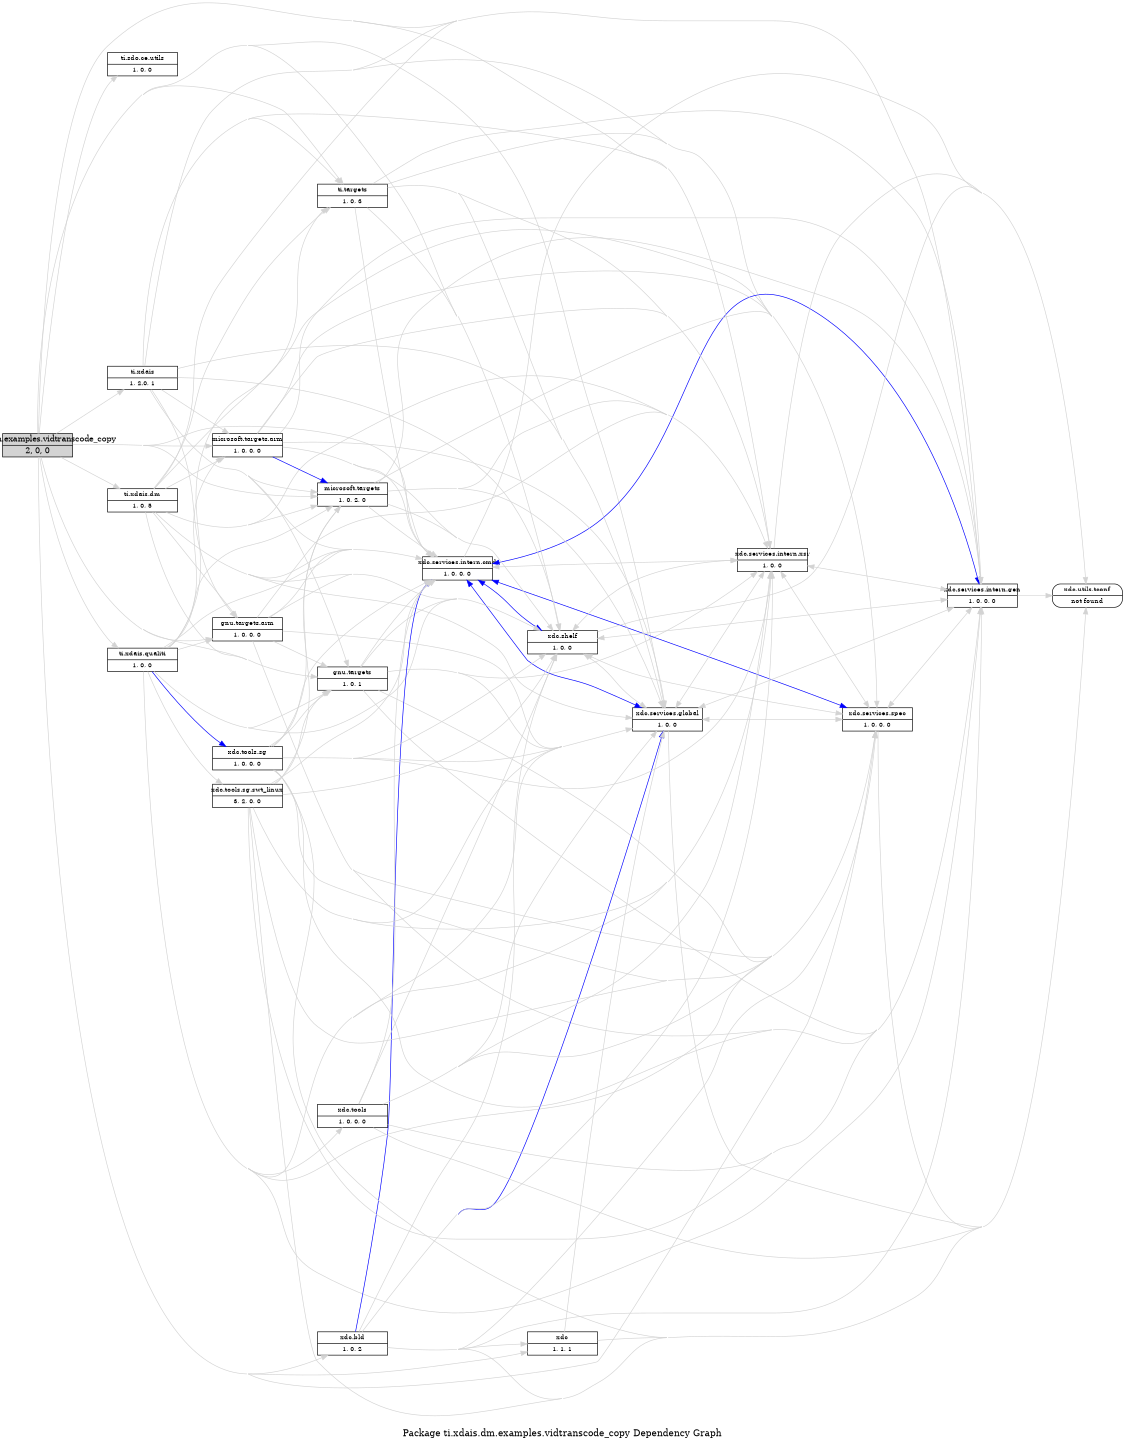 digraph dependencies {
    label="\nPackage ti.xdais.dm.examples.vidtranscode_copy Dependency Graph";
    size="7.5,10";
    rankdir=LR;
    ranksep=".75";
    concentrate="true";
    node [fixedsize=true, width=1.5, style=filled, color=black];
    node [font=Helvetica, fontsize=12, fillcolor=lightgrey];
    ti_xdais_dm_examples_vidtranscode_copy [shape=record,label="ti.xdais.dm.examples.vidtranscode_copy|2, 0, 0", URL="package.rel.xml"];
    node [fontsize=10, fillcolor=white];

    edge [style=solid, color=blue]

    edge [style=solid, color=lightgrey]
    gnu_targets [shape=record,label="gnu.targets|1, 0, 1", URL="../../../../../../../../../../../../rtree/install/trees/products/xdcprod/xdcprod-l18/product/Linux/xdctools_3_16_00_18/packages/gnu/targets/package/package.rel.svg"];
    ti_xdais_dm_examples_vidtranscode_copy -> gnu_targets;
    ti_xdais_dm [shape=record,label="ti.xdais.dm|1, 0, 5", URL="../../../../../../../../../../../../wtree/library/trees/dais/dais-t03/exports/xdais_6_26_01_03/packages/ti/xdais/dm/package/package.rel.svg"];
    ti_xdais_dm_examples_vidtranscode_copy -> ti_xdais_dm;
    ti_sdo_ce_utils [shape=record,label="ti.sdo.ce.utils|1, 0, 0", URL="../../../../../../../src/ti/sdo/ce/utils/package/package.rel.svg"];
    ti_xdais_dm_examples_vidtranscode_copy -> ti_sdo_ce_utils;
    xdc_services_intern_cmd [shape=record,label="xdc.services.intern.cmd|1, 0, 0, 0", URL="../../../../../../../../../../../../rtree/install/trees/products/xdcprod/xdcprod-l18/product/Linux/xdctools_3_16_00_18/packages/xdc/services/intern/cmd/package/package.rel.svg"];
    ti_xdais_dm_examples_vidtranscode_copy -> xdc_services_intern_cmd;
    ti_targets [shape=record,label="ti.targets|1, 0, 3", URL="../../../../../../../../../../../../rtree/install/trees/products/xdcprod/xdcprod-l18/product/Linux/xdctools_3_16_00_18/packages/ti/targets/package/package.rel.svg"];
    ti_xdais_dm_examples_vidtranscode_copy -> ti_targets;
    ti_xdais [shape=record,label="ti.xdais|1, 2.0, 1", URL="../../../../../../../../../../../../wtree/library/trees/dais/dais-t03/exports/xdais_6_26_01_03/packages/ti/xdais/package/package.rel.svg"];
    ti_xdais_dm_examples_vidtranscode_copy -> ti_xdais;
    xdc_shelf [shape=record,label="xdc.shelf|1, 0, 0", URL="../../../../../../../../../../../../rtree/install/trees/products/xdcprod/xdcprod-l18/product/Linux/xdctools_3_16_00_18/packages/xdc/shelf/package/package.rel.svg"];
    ti_xdais_dm_examples_vidtranscode_copy -> xdc_shelf;
    ti_xdais_qualiti [shape=record,label="ti.xdais.qualiti|1, 0, 0", URL="../../../../../../../../../../../../wtree/library/trees/dais/dais-t03/exports/xdais_6_26_01_03/packages/ti/xdais/qualiti/package/package.rel.svg"];
    ti_xdais_dm_examples_vidtranscode_copy -> ti_xdais_qualiti;
    xdc_services_global [shape=record,label="xdc.services.global|1, 0, 0", URL="../../../../../../../../../../../../rtree/install/trees/products/xdcprod/xdcprod-l18/product/Linux/xdctools_3_16_00_18/packages/xdc/services/global/package/package.rel.svg"];
    ti_xdais_dm_examples_vidtranscode_copy -> xdc_services_global;
    gnu_targets_arm [shape=record,label="gnu.targets.arm|1, 0, 0, 0", URL="../../../../../../../../../../../../rtree/install/trees/products/xdcprod/xdcprod-l18/product/Linux/xdctools_3_16_00_18/packages/gnu/targets/arm/package/package.rel.svg"];
    ti_xdais_dm_examples_vidtranscode_copy -> gnu_targets_arm;
    xdc_services_intern_gen [shape=record,label="xdc.services.intern.gen|1, 0, 0, 0", URL="../../../../../../../../../../../../rtree/install/trees/products/xdcprod/xdcprod-l18/product/Linux/xdctools_3_16_00_18/packages/xdc/services/intern/gen/package/package.rel.svg"];
    ti_xdais_dm_examples_vidtranscode_copy -> xdc_services_intern_gen;
    xdc_services_spec [shape=record,label="xdc.services.spec|1, 0, 0, 0", URL="../../../../../../../../../../../../rtree/install/trees/products/xdcprod/xdcprod-l18/product/Linux/xdctools_3_16_00_18/packages/xdc/services/spec/package/package.rel.svg"];
    ti_xdais_dm_examples_vidtranscode_copy -> xdc_services_spec;
    microsoft_targets [shape=record,label="microsoft.targets|1, 0, 2, 0", URL="../../../../../../../../../../../../rtree/install/trees/products/xdcprod/xdcprod-l18/product/Linux/xdctools_3_16_00_18/packages/microsoft/targets/package/package.rel.svg"];
    ti_xdais_dm_examples_vidtranscode_copy -> microsoft_targets;
    xdc_bld [shape=record,label="xdc.bld|1, 0, 2", URL="../../../../../../../../../../../../rtree/install/trees/products/xdcprod/xdcprod-l18/product/Linux/xdctools_3_16_00_18/packages/xdc/bld/package/package.rel.svg"];
    ti_xdais_dm_examples_vidtranscode_copy -> xdc_bld;
    xdc_services_intern_xsr [shape=record,label="xdc.services.intern.xsr|1, 0, 0", URL="../../../../../../../../../../../../rtree/install/trees/products/xdcprod/xdcprod-l18/product/Linux/xdctools_3_16_00_18/packages/xdc/services/intern/xsr/package/package.rel.svg"];
    ti_xdais_dm_examples_vidtranscode_copy -> xdc_services_intern_xsr;
    xdc [shape=record,label="xdc|1, 1, 1", URL="../../../../../../../../../../../../rtree/install/trees/products/xdcprod/xdcprod-l18/product/Linux/xdctools_3_16_00_18/packages/xdc/package/package.rel.svg"];
    ti_xdais_dm_examples_vidtranscode_copy -> xdc;
    microsoft_targets_arm [shape=record,label="microsoft.targets.arm|1, 0, 0, 0", URL="../../../../../../../../../../../../rtree/install/trees/products/xdcprod/xdcprod-l18/product/Linux/xdctools_3_16_00_18/packages/microsoft/targets/arm/package/package.rel.svg"];
    ti_xdais_dm_examples_vidtranscode_copy -> microsoft_targets_arm;

    edge [style=solid, color=blue]
    microsoft_targets_arm -> microsoft_targets;

    edge [style=solid, color=lightgrey]
    microsoft_targets_arm -> xdc_services_spec;
    microsoft_targets_arm -> xdc_services_global;
    microsoft_targets_arm -> microsoft_targets;
    microsoft_targets_arm -> xdc_services_intern_cmd;
    microsoft_targets_arm -> xdc_services_intern_xsr;
    microsoft_targets_arm -> xdc_shelf;
    microsoft_targets_arm -> xdc_services_intern_gen;

    edge [style=solid, color=blue]

    edge [style=solid, color=lightgrey]
    xdc_utils_tconf [shape=record,label="xdc.utils.tconf|not found"style=rounded, ];
    xdc -> xdc_utils_tconf;
    xdc -> xdc_services_global;

    edge [style=solid, color=blue]

    edge [style=solid, color=lightgrey]

    edge [style=solid, color=blue]
    xdc_services_intern_xsr -> xdc_services_global;

    edge [style=solid, color=lightgrey]
    xdc_services_intern_xsr -> xdc_utils_tconf;
    xdc_services_intern_xsr -> xdc_services_intern_cmd;
    xdc_services_intern_xsr -> xdc_services_spec;
    xdc_services_intern_xsr -> xdc_services_global;
    xdc_services_intern_xsr -> xdc_services_intern_gen;
    xdc_services_intern_xsr -> xdc_shelf;

    edge [style=solid, color=blue]
    xdc_bld -> xdc_services_global;
    xdc_bld -> xdc_services_intern_cmd;

    edge [style=solid, color=lightgrey]
    xdc_bld -> xdc_utils_tconf;
    xdc_bld -> xdc_services_intern_cmd;
    xdc_bld -> xdc_services_intern_xsr;
    xdc_bld -> xdc_services_spec;
    xdc_bld -> xdc_services_global;
    xdc_bld -> xdc_services_intern_gen;
    xdc_bld -> xdc;
    xdc_bld -> xdc_shelf;

    edge [style=solid, color=blue]

    edge [style=solid, color=lightgrey]
    microsoft_targets -> xdc_services_spec;
    microsoft_targets -> xdc_services_global;
    microsoft_targets -> xdc_services_intern_cmd;
    microsoft_targets -> xdc_services_intern_xsr;
    microsoft_targets -> xdc_shelf;
    microsoft_targets -> xdc_services_intern_gen;

    edge [style=solid, color=blue]
    xdc_services_spec -> xdc_shelf;

    edge [style=solid, color=lightgrey]
    xdc_services_spec -> xdc_utils_tconf;
    xdc_services_spec -> xdc_services_intern_cmd;
    xdc_services_spec -> xdc_services_intern_xsr;
    xdc_services_spec -> xdc_services_global;
    xdc_services_spec -> xdc_services_intern_gen;
    xdc_services_spec -> xdc_shelf;

    edge [style=solid, color=blue]
    xdc_services_intern_gen -> xdc_shelf;
    xdc_services_intern_gen -> xdc_services_spec;
    xdc_services_intern_gen -> xdc_services_global;
    xdc_services_intern_gen -> xdc_services_intern_xsr;

    edge [style=solid, color=lightgrey]
    xdc_services_intern_gen -> xdc_utils_tconf;
    xdc_services_intern_gen -> xdc_services_intern_cmd;
    xdc_services_intern_gen -> xdc_services_intern_xsr;
    xdc_services_intern_gen -> xdc_services_spec;
    xdc_services_intern_gen -> xdc_services_global;
    xdc_services_intern_gen -> xdc_shelf;

    edge [style=solid, color=blue]

    edge [style=solid, color=lightgrey]
    gnu_targets_arm -> xdc_services_spec;
    gnu_targets_arm -> xdc_services_global;
    gnu_targets_arm -> xdc_services_intern_cmd;
    gnu_targets_arm -> xdc_services_intern_xsr;
    gnu_targets_arm -> xdc_shelf;
    gnu_targets_arm -> xdc_services_intern_gen;
    gnu_targets_arm -> gnu_targets;

    edge [style=solid, color=blue]

    edge [style=solid, color=lightgrey]
    xdc_services_global -> xdc_utils_tconf;
    xdc_services_global -> xdc_services_intern_cmd;
    xdc_services_global -> xdc_services_intern_xsr;
    xdc_services_global -> xdc_services_spec;
    xdc_services_global -> xdc_services_intern_gen;
    xdc_services_global -> xdc_shelf;

    edge [style=solid, color=blue]
    xdc_tools_sg [shape=record,label="xdc.tools.sg|1, 0, 0, 0", URL="../../../../../../../../../../../../rtree/install/trees/products/xdcprod/xdcprod-l18/product/Linux/xdctools_3_16_00_18/packages/xdc/tools/sg/package/package.rel.svg"];
    ti_xdais_qualiti -> xdc_tools_sg;

    edge [style=solid, color=lightgrey]
    ti_xdais_qualiti -> xdc_services_spec;
    ti_xdais_qualiti -> microsoft_targets;
    ti_xdais_qualiti -> microsoft_targets_arm;
    ti_xdais_qualiti -> gnu_targets;
    ti_xdais_qualiti -> xdc_services_global;
    ti_xdais_qualiti -> gnu_targets_arm;
    ti_xdais_qualiti -> xdc_shelf;
    xdc_tools_sg_swt_linux [shape=record,label="xdc.tools.sg.swt_linux|3, 2, 0, 0", URL="../../../../../../../../../../../../rtree/install/trees/products/xdcprod/xdcprod-l18/product/Linux/xdctools_3_16_00_18/packages/xdc/tools/sg/swt_linux/package/package.rel.svg"];
    ti_xdais_qualiti -> xdc_tools_sg_swt_linux;
    ti_xdais_qualiti -> ti_targets;
    ti_xdais_qualiti -> xdc_services_intern_cmd;
    ti_xdais_qualiti -> xdc_services_intern_xsr;
    ti_xdais_qualiti -> xdc_tools_sg;
    xdc_tools [shape=record,label="xdc.tools|1, 0, 0, 0", URL="../../../../../../../../../../../../rtree/install/trees/products/xdcprod/xdcprod-l18/product/Linux/xdctools_3_16_00_18/packages/xdc/tools/package/package.rel.svg"];
    ti_xdais_qualiti -> xdc_tools;
    ti_xdais_qualiti -> xdc_services_intern_gen;

    edge [style=solid, color=blue]

    edge [style=solid, color=lightgrey]
    xdc_tools -> xdc_utils_tconf;
    xdc_tools -> xdc_services_intern_cmd;
    xdc_tools -> xdc_services_intern_xsr;
    xdc_tools -> xdc_services_spec;
    xdc_tools -> xdc_services_global;
    xdc_tools -> xdc_services_intern_gen;
    xdc_tools -> xdc_shelf;

    edge [style=solid, color=blue]

    edge [style=solid, color=lightgrey]
    xdc_tools_sg_swt_linux -> xdc_utils_tconf;
    xdc_tools_sg_swt_linux -> gnu_targets;
    xdc_tools_sg_swt_linux -> xdc_services_intern_cmd;
    xdc_tools_sg_swt_linux -> xdc_services_intern_xsr;
    xdc_tools_sg_swt_linux -> xdc_services_spec;
    xdc_tools_sg_swt_linux -> xdc_services_global;
    xdc_tools_sg_swt_linux -> xdc_services_intern_gen;
    xdc_tools_sg_swt_linux -> xdc_shelf;
    xdc_tools_sg_swt_linux -> microsoft_targets;

    edge [style=solid, color=blue]

    edge [style=solid, color=lightgrey]
    xdc_tools_sg -> xdc_utils_tconf;
    xdc_tools_sg -> gnu_targets;
    xdc_tools_sg -> xdc_services_intern_cmd;
    xdc_tools_sg -> xdc_services_intern_xsr;
    xdc_tools_sg -> xdc_services_spec;
    xdc_tools_sg -> xdc_services_global;
    xdc_tools_sg -> xdc_services_intern_gen;
    xdc_tools_sg -> xdc_shelf;
    xdc_tools_sg -> microsoft_targets;

    edge [style=solid, color=blue]

    edge [style=solid, color=lightgrey]
    xdc_shelf -> xdc_utils_tconf;
    xdc_shelf -> xdc_services_intern_cmd;
    xdc_shelf -> xdc_services_intern_xsr;
    xdc_shelf -> xdc_services_spec;
    xdc_shelf -> xdc_services_global;
    xdc_shelf -> xdc_services_intern_gen;

    edge [style=solid, color=blue]

    edge [style=solid, color=lightgrey]
    ti_xdais -> xdc_services_spec;
    ti_xdais -> microsoft_targets;
    ti_xdais -> microsoft_targets_arm;
    ti_xdais -> gnu_targets;
    ti_xdais -> xdc_services_global;
    ti_xdais -> gnu_targets_arm;
    ti_xdais -> xdc_shelf;
    ti_xdais -> ti_targets;
    ti_xdais -> xdc_services_intern_cmd;
    ti_xdais -> xdc_services_intern_xsr;
    ti_xdais -> xdc_services_intern_gen;

    edge [style=solid, color=blue]

    edge [style=solid, color=lightgrey]
    ti_targets -> xdc_services_spec;
    ti_targets -> xdc_services_global;
    ti_targets -> xdc_services_intern_cmd;
    ti_targets -> xdc_services_intern_xsr;
    ti_targets -> xdc_shelf;
    ti_targets -> xdc_services_intern_gen;

    edge [style=solid, color=blue]
    xdc_services_intern_cmd -> xdc_shelf;
    xdc_services_intern_cmd -> xdc_services_spec;
    xdc_services_intern_cmd -> xdc_services_global;
    xdc_services_intern_cmd -> xdc_services_intern_gen;

    edge [style=solid, color=lightgrey]
    xdc_services_intern_cmd -> xdc_utils_tconf;
    xdc_services_intern_cmd -> xdc_services_intern_xsr;
    xdc_services_intern_cmd -> xdc_services_spec;
    xdc_services_intern_cmd -> xdc_services_global;
    xdc_services_intern_cmd -> xdc_services_intern_gen;
    xdc_services_intern_cmd -> xdc_shelf;

    edge [style=solid, color=blue]

    edge [style=solid, color=lightgrey]

    edge [style=solid, color=blue]

    edge [style=solid, color=lightgrey]
    ti_xdais_dm -> xdc_services_spec;
    ti_xdais_dm -> microsoft_targets;
    ti_xdais_dm -> microsoft_targets_arm;
    ti_xdais_dm -> gnu_targets;
    ti_xdais_dm -> xdc_services_global;
    ti_xdais_dm -> gnu_targets_arm;
    ti_xdais_dm -> xdc_shelf;
    ti_xdais_dm -> ti_targets;
    ti_xdais_dm -> xdc_services_intern_cmd;
    ti_xdais_dm -> xdc_services_intern_xsr;
    ti_xdais_dm -> xdc_services_intern_gen;

    edge [style=solid, color=blue]

    edge [style=solid, color=lightgrey]
    gnu_targets -> xdc_services_spec;
    gnu_targets -> xdc_services_global;
    gnu_targets -> xdc_services_intern_cmd;
    gnu_targets -> xdc_services_intern_xsr;
    gnu_targets -> xdc_shelf;
    gnu_targets -> xdc_services_intern_gen;
}
